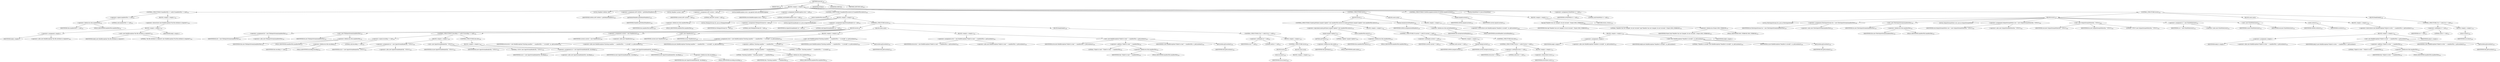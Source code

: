 digraph "execute" {  
"152" [label = <(METHOD,execute)<SUB>180</SUB>> ]
"16" [label = <(PARAM,this)<SUB>180</SUB>> ]
"153" [label = <(BLOCK,&lt;empty&gt;,&lt;empty&gt;)<SUB>180</SUB>> ]
"154" [label = <(CONTROL_STRUCTURE,if (manifestFile == null),if (manifestFile == null))<SUB>181</SUB>> ]
"155" [label = <(&lt;operator&gt;.equals,manifestFile == null)<SUB>181</SUB>> ]
"156" [label = <(&lt;operator&gt;.fieldAccess,this.manifestFile)<SUB>181</SUB>> ]
"157" [label = <(IDENTIFIER,this,manifestFile == null)<SUB>181</SUB>> ]
"158" [label = <(FIELD_IDENTIFIER,manifestFile,manifestFile)<SUB>181</SUB>> ]
"159" [label = <(LITERAL,null,manifestFile == null)<SUB>181</SUB>> ]
"160" [label = <(BLOCK,&lt;empty&gt;,&lt;empty&gt;)<SUB>181</SUB>> ]
"161" [label = <(&lt;operator&gt;.throw,throw new BuildException(&quot;the file attribute is required&quot;);)<SUB>182</SUB>> ]
"162" [label = <(BLOCK,&lt;empty&gt;,&lt;empty&gt;)<SUB>182</SUB>> ]
"163" [label = <(&lt;operator&gt;.assignment,&lt;empty&gt;)> ]
"164" [label = <(IDENTIFIER,$obj2,&lt;empty&gt;)> ]
"165" [label = <(&lt;operator&gt;.alloc,new BuildException(&quot;the file attribute is required&quot;))<SUB>182</SUB>> ]
"166" [label = <(&lt;init&gt;,new BuildException(&quot;the file attribute is required&quot;))<SUB>182</SUB>> ]
"167" [label = <(IDENTIFIER,$obj2,new BuildException(&quot;the file attribute is required&quot;))> ]
"168" [label = <(LITERAL,&quot;the file attribute is required&quot;,new BuildException(&quot;the file attribute is required&quot;))<SUB>182</SUB>> ]
"169" [label = <(IDENTIFIER,$obj2,&lt;empty&gt;)> ]
"170" [label = <(LOCAL,Manifest toWrite: ANY)> ]
"171" [label = <(&lt;operator&gt;.assignment,ANY toWrite = getDefaultManifest())<SUB>185</SUB>> ]
"172" [label = <(IDENTIFIER,toWrite,ANY toWrite = getDefaultManifest())<SUB>185</SUB>> ]
"173" [label = <(getDefaultManifest,getDefaultManifest())<SUB>185</SUB>> ]
"174" [label = <(IDENTIFIER,Manifest,getDefaultManifest())<SUB>185</SUB>> ]
"14" [label = <(LOCAL,Manifest current: ANY)> ]
"175" [label = <(&lt;operator&gt;.assignment,ANY current = null)<SUB>186</SUB>> ]
"176" [label = <(IDENTIFIER,current,ANY current = null)<SUB>186</SUB>> ]
"177" [label = <(LITERAL,null,ANY current = null)<SUB>186</SUB>> ]
"18" [label = <(LOCAL,BuildException error: org.apache.tools.ant.BuildException)> ]
"178" [label = <(&lt;operator&gt;.assignment,BuildException error = null)<SUB>187</SUB>> ]
"179" [label = <(IDENTIFIER,error,BuildException error = null)<SUB>187</SUB>> ]
"180" [label = <(LITERAL,null,BuildException error = null)<SUB>187</SUB>> ]
"181" [label = <(CONTROL_STRUCTURE,if (manifestFile.exists()),if (manifestFile.exists()))<SUB>189</SUB>> ]
"182" [label = <(exists,manifestFile.exists())<SUB>189</SUB>> ]
"183" [label = <(&lt;operator&gt;.fieldAccess,this.manifestFile)<SUB>189</SUB>> ]
"184" [label = <(IDENTIFIER,this,manifestFile.exists())<SUB>189</SUB>> ]
"185" [label = <(FIELD_IDENTIFIER,manifestFile,manifestFile)<SUB>189</SUB>> ]
"186" [label = <(BLOCK,&lt;empty&gt;,&lt;empty&gt;)<SUB>189</SUB>> ]
"9" [label = <(LOCAL,FileInputStream fis: java.io.FileInputStream)> ]
"187" [label = <(&lt;operator&gt;.assignment,FileInputStream fis = null)<SUB>190</SUB>> ]
"188" [label = <(IDENTIFIER,fis,FileInputStream fis = null)<SUB>190</SUB>> ]
"189" [label = <(LITERAL,null,FileInputStream fis = null)<SUB>190</SUB>> ]
"11" [label = <(LOCAL,InputStreamReader isr: java.io.InputStreamReader)> ]
"190" [label = <(&lt;operator&gt;.assignment,InputStreamReader isr = null)<SUB>191</SUB>> ]
"191" [label = <(IDENTIFIER,isr,InputStreamReader isr = null)<SUB>191</SUB>> ]
"192" [label = <(LITERAL,null,InputStreamReader isr = null)<SUB>191</SUB>> ]
"193" [label = <(CONTROL_STRUCTURE,try,try)<SUB>192</SUB>> ]
"194" [label = <(BLOCK,try,try)<SUB>192</SUB>> ]
"195" [label = <(&lt;operator&gt;.assignment,fis = new FileInputStream(manifestFile))<SUB>193</SUB>> ]
"196" [label = <(IDENTIFIER,fis,fis = new FileInputStream(manifestFile))<SUB>193</SUB>> ]
"197" [label = <(&lt;operator&gt;.alloc,new FileInputStream(manifestFile))<SUB>193</SUB>> ]
"198" [label = <(&lt;init&gt;,new FileInputStream(manifestFile))<SUB>193</SUB>> ]
"8" [label = <(IDENTIFIER,fis,new FileInputStream(manifestFile))<SUB>193</SUB>> ]
"199" [label = <(&lt;operator&gt;.fieldAccess,this.manifestFile)<SUB>193</SUB>> ]
"200" [label = <(IDENTIFIER,this,new FileInputStream(manifestFile))<SUB>193</SUB>> ]
"201" [label = <(FIELD_IDENTIFIER,manifestFile,manifestFile)<SUB>193</SUB>> ]
"202" [label = <(CONTROL_STRUCTURE,if (encoding == null),if (encoding == null))<SUB>194</SUB>> ]
"203" [label = <(&lt;operator&gt;.equals,encoding == null)<SUB>194</SUB>> ]
"204" [label = <(&lt;operator&gt;.fieldAccess,this.encoding)<SUB>194</SUB>> ]
"205" [label = <(IDENTIFIER,this,encoding == null)<SUB>194</SUB>> ]
"206" [label = <(FIELD_IDENTIFIER,encoding,encoding)<SUB>194</SUB>> ]
"207" [label = <(LITERAL,null,encoding == null)<SUB>194</SUB>> ]
"208" [label = <(BLOCK,&lt;empty&gt;,&lt;empty&gt;)<SUB>194</SUB>> ]
"209" [label = <(&lt;operator&gt;.assignment,isr = new InputStreamReader(fis, &quot;UTF-8&quot;))<SUB>195</SUB>> ]
"210" [label = <(IDENTIFIER,isr,isr = new InputStreamReader(fis, &quot;UTF-8&quot;))<SUB>195</SUB>> ]
"211" [label = <(&lt;operator&gt;.alloc,new InputStreamReader(fis, &quot;UTF-8&quot;))<SUB>195</SUB>> ]
"212" [label = <(&lt;init&gt;,new InputStreamReader(fis, &quot;UTF-8&quot;))<SUB>195</SUB>> ]
"10" [label = <(IDENTIFIER,isr,new InputStreamReader(fis, &quot;UTF-8&quot;))<SUB>195</SUB>> ]
"213" [label = <(IDENTIFIER,fis,new InputStreamReader(fis, &quot;UTF-8&quot;))<SUB>195</SUB>> ]
"214" [label = <(LITERAL,&quot;UTF-8&quot;,new InputStreamReader(fis, &quot;UTF-8&quot;))<SUB>195</SUB>> ]
"215" [label = <(CONTROL_STRUCTURE,else,else)<SUB>196</SUB>> ]
"216" [label = <(BLOCK,&lt;empty&gt;,&lt;empty&gt;)<SUB>196</SUB>> ]
"217" [label = <(&lt;operator&gt;.assignment,isr = new InputStreamReader(fis, encoding))<SUB>197</SUB>> ]
"218" [label = <(IDENTIFIER,isr,isr = new InputStreamReader(fis, encoding))<SUB>197</SUB>> ]
"219" [label = <(&lt;operator&gt;.alloc,new InputStreamReader(fis, encoding))<SUB>197</SUB>> ]
"220" [label = <(&lt;init&gt;,new InputStreamReader(fis, encoding))<SUB>197</SUB>> ]
"12" [label = <(IDENTIFIER,isr,new InputStreamReader(fis, encoding))<SUB>197</SUB>> ]
"221" [label = <(IDENTIFIER,fis,new InputStreamReader(fis, encoding))<SUB>197</SUB>> ]
"222" [label = <(&lt;operator&gt;.fieldAccess,this.encoding)<SUB>197</SUB>> ]
"223" [label = <(IDENTIFIER,this,new InputStreamReader(fis, encoding))<SUB>197</SUB>> ]
"224" [label = <(FIELD_IDENTIFIER,encoding,encoding)<SUB>197</SUB>> ]
"225" [label = <(&lt;operator&gt;.assignment,current = new Manifest(isr))<SUB>199</SUB>> ]
"226" [label = <(IDENTIFIER,current,current = new Manifest(isr))<SUB>199</SUB>> ]
"227" [label = <(&lt;operator&gt;.alloc,new Manifest(isr))<SUB>199</SUB>> ]
"228" [label = <(&lt;init&gt;,new Manifest(isr))<SUB>199</SUB>> ]
"13" [label = <(IDENTIFIER,current,new Manifest(isr))<SUB>199</SUB>> ]
"229" [label = <(IDENTIFIER,isr,new Manifest(isr))<SUB>199</SUB>> ]
"230" [label = <(BLOCK,catch,catch)> ]
"231" [label = <(BLOCK,&lt;empty&gt;,&lt;empty&gt;)<SUB>200</SUB>> ]
"232" [label = <(&lt;operator&gt;.assignment,error = new BuildException(&quot;Existing manifest &quot; + manifestFile + &quot; is invalid&quot;, m, getLocation()))<SUB>201</SUB>> ]
"233" [label = <(IDENTIFIER,error,error = new BuildException(&quot;Existing manifest &quot; + manifestFile + &quot; is invalid&quot;, m, getLocation()))<SUB>201</SUB>> ]
"234" [label = <(&lt;operator&gt;.alloc,new BuildException(&quot;Existing manifest &quot; + manifestFile + &quot; is invalid&quot;, m, getLocation()))<SUB>201</SUB>> ]
"235" [label = <(&lt;init&gt;,new BuildException(&quot;Existing manifest &quot; + manifestFile + &quot; is invalid&quot;, m, getLocation()))<SUB>201</SUB>> ]
"17" [label = <(IDENTIFIER,error,new BuildException(&quot;Existing manifest &quot; + manifestFile + &quot; is invalid&quot;, m, getLocation()))<SUB>201</SUB>> ]
"236" [label = <(&lt;operator&gt;.addition,&quot;Existing manifest &quot; + manifestFile + &quot; is invalid&quot;)<SUB>201</SUB>> ]
"237" [label = <(&lt;operator&gt;.addition,&quot;Existing manifest &quot; + manifestFile)<SUB>201</SUB>> ]
"238" [label = <(LITERAL,&quot;Existing manifest &quot;,&quot;Existing manifest &quot; + manifestFile)<SUB>201</SUB>> ]
"239" [label = <(&lt;operator&gt;.fieldAccess,this.manifestFile)<SUB>201</SUB>> ]
"240" [label = <(IDENTIFIER,this,&quot;Existing manifest &quot; + manifestFile)<SUB>201</SUB>> ]
"241" [label = <(FIELD_IDENTIFIER,manifestFile,manifestFile)<SUB>201</SUB>> ]
"242" [label = <(LITERAL,&quot; is invalid&quot;,&quot;Existing manifest &quot; + manifestFile + &quot; is invalid&quot;)<SUB>202</SUB>> ]
"243" [label = <(IDENTIFIER,m,new BuildException(&quot;Existing manifest &quot; + manifestFile + &quot; is invalid&quot;, m, getLocation()))<SUB>202</SUB>> ]
"244" [label = <(getLocation,getLocation())<SUB>202</SUB>> ]
"15" [label = <(IDENTIFIER,this,getLocation())<SUB>202</SUB>> ]
"245" [label = <(BLOCK,&lt;empty&gt;,&lt;empty&gt;)<SUB>203</SUB>> ]
"246" [label = <(&lt;operator&gt;.assignment,error = new BuildException(&quot;Failed to read &quot; + manifestFile, e, getLocation()))<SUB>204</SUB>> ]
"247" [label = <(IDENTIFIER,error,error = new BuildException(&quot;Failed to read &quot; + manifestFile, e, getLocation()))<SUB>204</SUB>> ]
"248" [label = <(&lt;operator&gt;.alloc,new BuildException(&quot;Failed to read &quot; + manifestFile, e, getLocation()))<SUB>204</SUB>> ]
"249" [label = <(&lt;init&gt;,new BuildException(&quot;Failed to read &quot; + manifestFile, e, getLocation()))<SUB>204</SUB>> ]
"20" [label = <(IDENTIFIER,error,new BuildException(&quot;Failed to read &quot; + manifestFile, e, getLocation()))<SUB>204</SUB>> ]
"250" [label = <(&lt;operator&gt;.addition,&quot;Failed to read &quot; + manifestFile)<SUB>204</SUB>> ]
"251" [label = <(LITERAL,&quot;Failed to read &quot;,&quot;Failed to read &quot; + manifestFile)<SUB>204</SUB>> ]
"252" [label = <(&lt;operator&gt;.fieldAccess,this.manifestFile)<SUB>204</SUB>> ]
"253" [label = <(IDENTIFIER,this,&quot;Failed to read &quot; + manifestFile)<SUB>204</SUB>> ]
"254" [label = <(FIELD_IDENTIFIER,manifestFile,manifestFile)<SUB>204</SUB>> ]
"255" [label = <(IDENTIFIER,e,new BuildException(&quot;Failed to read &quot; + manifestFile, e, getLocation()))<SUB>205</SUB>> ]
"256" [label = <(getLocation,getLocation())<SUB>205</SUB>> ]
"19" [label = <(IDENTIFIER,this,getLocation())<SUB>205</SUB>> ]
"257" [label = <(BLOCK,finally,finally)<SUB>206</SUB>> ]
"258" [label = <(CONTROL_STRUCTURE,if (isr != null),if (isr != null))<SUB>207</SUB>> ]
"259" [label = <(&lt;operator&gt;.notEquals,isr != null)<SUB>207</SUB>> ]
"260" [label = <(IDENTIFIER,isr,isr != null)<SUB>207</SUB>> ]
"261" [label = <(LITERAL,null,isr != null)<SUB>207</SUB>> ]
"262" [label = <(BLOCK,&lt;empty&gt;,&lt;empty&gt;)<SUB>207</SUB>> ]
"263" [label = <(CONTROL_STRUCTURE,try,try)<SUB>208</SUB>> ]
"264" [label = <(BLOCK,try,try)<SUB>208</SUB>> ]
"265" [label = <(close,isr.close())<SUB>209</SUB>> ]
"266" [label = <(IDENTIFIER,isr,isr.close())<SUB>209</SUB>> ]
"267" [label = <(BLOCK,catch,catch)> ]
"268" [label = <(BLOCK,&lt;empty&gt;,&lt;empty&gt;)<SUB>210</SUB>> ]
"269" [label = <(CONTROL_STRUCTURE,try,try)<SUB>217</SUB>> ]
"270" [label = <(BLOCK,try,try)<SUB>217</SUB>> ]
"271" [label = <(CONTROL_STRUCTURE,if (mode.getValue().equals(&quot;update&quot;) &amp;&amp; manifestFile.exists()),if (mode.getValue().equals(&quot;update&quot;) &amp;&amp; manifestFile.exists()))<SUB>218</SUB>> ]
"272" [label = <(&lt;operator&gt;.logicalAnd,mode.getValue().equals(&quot;update&quot;) &amp;&amp; manifestFile.exists())<SUB>218</SUB>> ]
"273" [label = <(equals,equals(&quot;update&quot;))<SUB>218</SUB>> ]
"274" [label = <(getValue,getValue())<SUB>218</SUB>> ]
"275" [label = <(&lt;operator&gt;.fieldAccess,this.mode)<SUB>218</SUB>> ]
"276" [label = <(IDENTIFIER,this,getValue())<SUB>218</SUB>> ]
"277" [label = <(FIELD_IDENTIFIER,mode,mode)<SUB>218</SUB>> ]
"278" [label = <(LITERAL,&quot;update&quot;,equals(&quot;update&quot;))<SUB>218</SUB>> ]
"279" [label = <(exists,manifestFile.exists())<SUB>218</SUB>> ]
"280" [label = <(&lt;operator&gt;.fieldAccess,this.manifestFile)<SUB>218</SUB>> ]
"281" [label = <(IDENTIFIER,this,manifestFile.exists())<SUB>218</SUB>> ]
"282" [label = <(FIELD_IDENTIFIER,manifestFile,manifestFile)<SUB>218</SUB>> ]
"283" [label = <(BLOCK,&lt;empty&gt;,&lt;empty&gt;)<SUB>218</SUB>> ]
"284" [label = <(CONTROL_STRUCTURE,if (current != null),if (current != null))<SUB>219</SUB>> ]
"285" [label = <(&lt;operator&gt;.notEquals,current != null)<SUB>219</SUB>> ]
"286" [label = <(IDENTIFIER,current,current != null)<SUB>219</SUB>> ]
"287" [label = <(LITERAL,null,current != null)<SUB>219</SUB>> ]
"288" [label = <(BLOCK,&lt;empty&gt;,&lt;empty&gt;)<SUB>219</SUB>> ]
"289" [label = <(merge,merge(current))<SUB>220</SUB>> ]
"290" [label = <(IDENTIFIER,toWrite,merge(current))<SUB>220</SUB>> ]
"291" [label = <(IDENTIFIER,current,merge(current))<SUB>220</SUB>> ]
"292" [label = <(CONTROL_STRUCTURE,else,else)<SUB>221</SUB>> ]
"293" [label = <(CONTROL_STRUCTURE,if (error != null),if (error != null))<SUB>221</SUB>> ]
"294" [label = <(&lt;operator&gt;.notEquals,error != null)<SUB>221</SUB>> ]
"295" [label = <(IDENTIFIER,error,error != null)<SUB>221</SUB>> ]
"296" [label = <(LITERAL,null,error != null)<SUB>221</SUB>> ]
"297" [label = <(BLOCK,&lt;empty&gt;,&lt;empty&gt;)<SUB>221</SUB>> ]
"298" [label = <(&lt;operator&gt;.throw,throw error;)<SUB>222</SUB>> ]
"299" [label = <(IDENTIFIER,error,throw error;)<SUB>222</SUB>> ]
"300" [label = <(merge,merge(nestedManifest))<SUB>226</SUB>> ]
"301" [label = <(IDENTIFIER,toWrite,merge(nestedManifest))<SUB>226</SUB>> ]
"302" [label = <(&lt;operator&gt;.fieldAccess,this.nestedManifest)<SUB>226</SUB>> ]
"303" [label = <(IDENTIFIER,this,merge(nestedManifest))<SUB>226</SUB>> ]
"304" [label = <(FIELD_IDENTIFIER,nestedManifest,nestedManifest)<SUB>226</SUB>> ]
"305" [label = <(BLOCK,catch,catch)> ]
"306" [label = <(BLOCK,&lt;empty&gt;,&lt;empty&gt;)<SUB>227</SUB>> ]
"307" [label = <(&lt;operator&gt;.throw,throw new BuildException(&quot;Manifest is invalid&quot;, m, getLocation());)<SUB>228</SUB>> ]
"308" [label = <(BLOCK,&lt;empty&gt;,&lt;empty&gt;)<SUB>228</SUB>> ]
"309" [label = <(&lt;operator&gt;.assignment,&lt;empty&gt;)> ]
"310" [label = <(IDENTIFIER,$obj9,&lt;empty&gt;)> ]
"311" [label = <(&lt;operator&gt;.alloc,new BuildException(&quot;Manifest is invalid&quot;, m, getLocation()))<SUB>228</SUB>> ]
"312" [label = <(&lt;init&gt;,new BuildException(&quot;Manifest is invalid&quot;, m, getLocation()))<SUB>228</SUB>> ]
"313" [label = <(IDENTIFIER,$obj9,new BuildException(&quot;Manifest is invalid&quot;, m, getLocation()))> ]
"314" [label = <(LITERAL,&quot;Manifest is invalid&quot;,new BuildException(&quot;Manifest is invalid&quot;, m, getLocation()))<SUB>228</SUB>> ]
"315" [label = <(IDENTIFIER,m,new BuildException(&quot;Manifest is invalid&quot;, m, getLocation()))<SUB>228</SUB>> ]
"316" [label = <(getLocation,getLocation())<SUB>228</SUB>> ]
"21" [label = <(IDENTIFIER,this,getLocation())<SUB>228</SUB>> ]
"317" [label = <(IDENTIFIER,$obj9,&lt;empty&gt;)> ]
"318" [label = <(CONTROL_STRUCTURE,if (toWrite.equals(current)),if (toWrite.equals(current)))<SUB>231</SUB>> ]
"319" [label = <(equals,equals(current))<SUB>231</SUB>> ]
"320" [label = <(IDENTIFIER,toWrite,equals(current))<SUB>231</SUB>> ]
"321" [label = <(IDENTIFIER,current,equals(current))<SUB>231</SUB>> ]
"322" [label = <(BLOCK,&lt;empty&gt;,&lt;empty&gt;)<SUB>231</SUB>> ]
"323" [label = <(log,log(&quot;Manifest has not changed, do not recreate&quot;, Project.MSG_VERBOSE))<SUB>232</SUB>> ]
"22" [label = <(IDENTIFIER,this,log(&quot;Manifest has not changed, do not recreate&quot;, Project.MSG_VERBOSE))<SUB>232</SUB>> ]
"324" [label = <(LITERAL,&quot;Manifest has not changed, do not recreate&quot;,log(&quot;Manifest has not changed, do not recreate&quot;, Project.MSG_VERBOSE))<SUB>232</SUB>> ]
"325" [label = <(&lt;operator&gt;.fieldAccess,Project.MSG_VERBOSE)<SUB>233</SUB>> ]
"326" [label = <(IDENTIFIER,Project,log(&quot;Manifest has not changed, do not recreate&quot;, Project.MSG_VERBOSE))<SUB>233</SUB>> ]
"327" [label = <(FIELD_IDENTIFIER,MSG_VERBOSE,MSG_VERBOSE)<SUB>233</SUB>> ]
"328" [label = <(RETURN,return;,return;)<SUB>234</SUB>> ]
"28" [label = <(LOCAL,PrintWriter w: java.io.PrintWriter)> ]
"329" [label = <(&lt;operator&gt;.assignment,PrintWriter w = null)<SUB>237</SUB>> ]
"330" [label = <(IDENTIFIER,w,PrintWriter w = null)<SUB>237</SUB>> ]
"331" [label = <(LITERAL,null,PrintWriter w = null)<SUB>237</SUB>> ]
"332" [label = <(CONTROL_STRUCTURE,try,try)<SUB>238</SUB>> ]
"333" [label = <(BLOCK,try,try)<SUB>238</SUB>> ]
"24" [label = <(LOCAL,FileOutputStream fos: java.io.FileOutputStream)> ]
"334" [label = <(&lt;operator&gt;.assignment,FileOutputStream fos = new FileOutputStream(manifestFile))<SUB>239</SUB>> ]
"335" [label = <(IDENTIFIER,fos,FileOutputStream fos = new FileOutputStream(manifestFile))<SUB>239</SUB>> ]
"336" [label = <(&lt;operator&gt;.alloc,new FileOutputStream(manifestFile))<SUB>239</SUB>> ]
"337" [label = <(&lt;init&gt;,new FileOutputStream(manifestFile))<SUB>239</SUB>> ]
"23" [label = <(IDENTIFIER,fos,new FileOutputStream(manifestFile))<SUB>239</SUB>> ]
"338" [label = <(&lt;operator&gt;.fieldAccess,this.manifestFile)<SUB>239</SUB>> ]
"339" [label = <(IDENTIFIER,this,new FileOutputStream(manifestFile))<SUB>239</SUB>> ]
"340" [label = <(FIELD_IDENTIFIER,manifestFile,manifestFile)<SUB>239</SUB>> ]
"26" [label = <(LOCAL,OutputStreamWriter osw: java.io.OutputStreamWriter)> ]
"341" [label = <(&lt;operator&gt;.assignment,OutputStreamWriter osw = new OutputStreamWriter(fos, &quot;UTF-8&quot;))<SUB>240</SUB>> ]
"342" [label = <(IDENTIFIER,osw,OutputStreamWriter osw = new OutputStreamWriter(fos, &quot;UTF-8&quot;))<SUB>240</SUB>> ]
"343" [label = <(&lt;operator&gt;.alloc,new OutputStreamWriter(fos, &quot;UTF-8&quot;))<SUB>240</SUB>> ]
"344" [label = <(&lt;init&gt;,new OutputStreamWriter(fos, &quot;UTF-8&quot;))<SUB>240</SUB>> ]
"25" [label = <(IDENTIFIER,osw,new OutputStreamWriter(fos, &quot;UTF-8&quot;))<SUB>240</SUB>> ]
"345" [label = <(IDENTIFIER,fos,new OutputStreamWriter(fos, &quot;UTF-8&quot;))<SUB>240</SUB>> ]
"346" [label = <(LITERAL,&quot;UTF-8&quot;,new OutputStreamWriter(fos, &quot;UTF-8&quot;))<SUB>240</SUB>> ]
"347" [label = <(&lt;operator&gt;.assignment,w = new PrintWriter(osw))<SUB>241</SUB>> ]
"348" [label = <(IDENTIFIER,w,w = new PrintWriter(osw))<SUB>241</SUB>> ]
"349" [label = <(&lt;operator&gt;.alloc,new PrintWriter(osw))<SUB>241</SUB>> ]
"350" [label = <(&lt;init&gt;,new PrintWriter(osw))<SUB>241</SUB>> ]
"27" [label = <(IDENTIFIER,w,new PrintWriter(osw))<SUB>241</SUB>> ]
"351" [label = <(IDENTIFIER,osw,new PrintWriter(osw))<SUB>241</SUB>> ]
"352" [label = <(write,write(w))<SUB>242</SUB>> ]
"353" [label = <(IDENTIFIER,toWrite,write(w))<SUB>242</SUB>> ]
"354" [label = <(IDENTIFIER,w,write(w))<SUB>242</SUB>> ]
"355" [label = <(BLOCK,catch,catch)> ]
"356" [label = <(BLOCK,&lt;empty&gt;,&lt;empty&gt;)<SUB>243</SUB>> ]
"357" [label = <(&lt;operator&gt;.throw,throw new BuildException(&quot;Failed to write &quot; + manifestFile, e, getLocation());)<SUB>244</SUB>> ]
"358" [label = <(BLOCK,&lt;empty&gt;,&lt;empty&gt;)<SUB>244</SUB>> ]
"359" [label = <(&lt;operator&gt;.assignment,&lt;empty&gt;)> ]
"360" [label = <(IDENTIFIER,$obj13,&lt;empty&gt;)> ]
"361" [label = <(&lt;operator&gt;.alloc,new BuildException(&quot;Failed to write &quot; + manifestFile, e, getLocation()))<SUB>244</SUB>> ]
"362" [label = <(&lt;init&gt;,new BuildException(&quot;Failed to write &quot; + manifestFile, e, getLocation()))<SUB>244</SUB>> ]
"363" [label = <(IDENTIFIER,$obj13,new BuildException(&quot;Failed to write &quot; + manifestFile, e, getLocation()))> ]
"364" [label = <(&lt;operator&gt;.addition,&quot;Failed to write &quot; + manifestFile)<SUB>244</SUB>> ]
"365" [label = <(LITERAL,&quot;Failed to write &quot;,&quot;Failed to write &quot; + manifestFile)<SUB>244</SUB>> ]
"366" [label = <(&lt;operator&gt;.fieldAccess,this.manifestFile)<SUB>244</SUB>> ]
"367" [label = <(IDENTIFIER,this,&quot;Failed to write &quot; + manifestFile)<SUB>244</SUB>> ]
"368" [label = <(FIELD_IDENTIFIER,manifestFile,manifestFile)<SUB>244</SUB>> ]
"369" [label = <(IDENTIFIER,e,new BuildException(&quot;Failed to write &quot; + manifestFile, e, getLocation()))<SUB>245</SUB>> ]
"370" [label = <(getLocation,getLocation())<SUB>245</SUB>> ]
"29" [label = <(IDENTIFIER,this,getLocation())<SUB>245</SUB>> ]
"371" [label = <(IDENTIFIER,$obj13,&lt;empty&gt;)> ]
"372" [label = <(BLOCK,finally,finally)<SUB>246</SUB>> ]
"373" [label = <(CONTROL_STRUCTURE,if (w != null),if (w != null))<SUB>247</SUB>> ]
"374" [label = <(&lt;operator&gt;.notEquals,w != null)<SUB>247</SUB>> ]
"375" [label = <(IDENTIFIER,w,w != null)<SUB>247</SUB>> ]
"376" [label = <(LITERAL,null,w != null)<SUB>247</SUB>> ]
"377" [label = <(BLOCK,&lt;empty&gt;,&lt;empty&gt;)<SUB>247</SUB>> ]
"378" [label = <(close,w.close())<SUB>248</SUB>> ]
"379" [label = <(IDENTIFIER,w,w.close())<SUB>248</SUB>> ]
"380" [label = <(MODIFIER,PUBLIC)> ]
"381" [label = <(MODIFIER,VIRTUAL)> ]
"382" [label = <(METHOD_RETURN,void)<SUB>180</SUB>> ]
  "152" -> "16" 
  "152" -> "153" 
  "152" -> "380" 
  "152" -> "381" 
  "152" -> "382" 
  "153" -> "154" 
  "153" -> "170" 
  "153" -> "171" 
  "153" -> "14" 
  "153" -> "175" 
  "153" -> "18" 
  "153" -> "178" 
  "153" -> "181" 
  "153" -> "269" 
  "153" -> "318" 
  "153" -> "28" 
  "153" -> "329" 
  "153" -> "332" 
  "154" -> "155" 
  "154" -> "160" 
  "155" -> "156" 
  "155" -> "159" 
  "156" -> "157" 
  "156" -> "158" 
  "160" -> "161" 
  "161" -> "162" 
  "162" -> "163" 
  "162" -> "166" 
  "162" -> "169" 
  "163" -> "164" 
  "163" -> "165" 
  "166" -> "167" 
  "166" -> "168" 
  "171" -> "172" 
  "171" -> "173" 
  "173" -> "174" 
  "175" -> "176" 
  "175" -> "177" 
  "178" -> "179" 
  "178" -> "180" 
  "181" -> "182" 
  "181" -> "186" 
  "182" -> "183" 
  "183" -> "184" 
  "183" -> "185" 
  "186" -> "9" 
  "186" -> "187" 
  "186" -> "11" 
  "186" -> "190" 
  "186" -> "193" 
  "187" -> "188" 
  "187" -> "189" 
  "190" -> "191" 
  "190" -> "192" 
  "193" -> "194" 
  "193" -> "230" 
  "193" -> "257" 
  "194" -> "195" 
  "194" -> "198" 
  "194" -> "202" 
  "194" -> "225" 
  "194" -> "228" 
  "195" -> "196" 
  "195" -> "197" 
  "198" -> "8" 
  "198" -> "199" 
  "199" -> "200" 
  "199" -> "201" 
  "202" -> "203" 
  "202" -> "208" 
  "202" -> "215" 
  "203" -> "204" 
  "203" -> "207" 
  "204" -> "205" 
  "204" -> "206" 
  "208" -> "209" 
  "208" -> "212" 
  "209" -> "210" 
  "209" -> "211" 
  "212" -> "10" 
  "212" -> "213" 
  "212" -> "214" 
  "215" -> "216" 
  "216" -> "217" 
  "216" -> "220" 
  "217" -> "218" 
  "217" -> "219" 
  "220" -> "12" 
  "220" -> "221" 
  "220" -> "222" 
  "222" -> "223" 
  "222" -> "224" 
  "225" -> "226" 
  "225" -> "227" 
  "228" -> "13" 
  "228" -> "229" 
  "230" -> "231" 
  "230" -> "245" 
  "231" -> "232" 
  "231" -> "235" 
  "232" -> "233" 
  "232" -> "234" 
  "235" -> "17" 
  "235" -> "236" 
  "235" -> "243" 
  "235" -> "244" 
  "236" -> "237" 
  "236" -> "242" 
  "237" -> "238" 
  "237" -> "239" 
  "239" -> "240" 
  "239" -> "241" 
  "244" -> "15" 
  "245" -> "246" 
  "245" -> "249" 
  "246" -> "247" 
  "246" -> "248" 
  "249" -> "20" 
  "249" -> "250" 
  "249" -> "255" 
  "249" -> "256" 
  "250" -> "251" 
  "250" -> "252" 
  "252" -> "253" 
  "252" -> "254" 
  "256" -> "19" 
  "257" -> "258" 
  "258" -> "259" 
  "258" -> "262" 
  "259" -> "260" 
  "259" -> "261" 
  "262" -> "263" 
  "263" -> "264" 
  "263" -> "267" 
  "264" -> "265" 
  "265" -> "266" 
  "267" -> "268" 
  "269" -> "270" 
  "269" -> "305" 
  "270" -> "271" 
  "270" -> "300" 
  "271" -> "272" 
  "271" -> "283" 
  "272" -> "273" 
  "272" -> "279" 
  "273" -> "274" 
  "273" -> "278" 
  "274" -> "275" 
  "275" -> "276" 
  "275" -> "277" 
  "279" -> "280" 
  "280" -> "281" 
  "280" -> "282" 
  "283" -> "284" 
  "284" -> "285" 
  "284" -> "288" 
  "284" -> "292" 
  "285" -> "286" 
  "285" -> "287" 
  "288" -> "289" 
  "289" -> "290" 
  "289" -> "291" 
  "292" -> "293" 
  "293" -> "294" 
  "293" -> "297" 
  "294" -> "295" 
  "294" -> "296" 
  "297" -> "298" 
  "298" -> "299" 
  "300" -> "301" 
  "300" -> "302" 
  "302" -> "303" 
  "302" -> "304" 
  "305" -> "306" 
  "306" -> "307" 
  "307" -> "308" 
  "308" -> "309" 
  "308" -> "312" 
  "308" -> "317" 
  "309" -> "310" 
  "309" -> "311" 
  "312" -> "313" 
  "312" -> "314" 
  "312" -> "315" 
  "312" -> "316" 
  "316" -> "21" 
  "318" -> "319" 
  "318" -> "322" 
  "319" -> "320" 
  "319" -> "321" 
  "322" -> "323" 
  "322" -> "328" 
  "323" -> "22" 
  "323" -> "324" 
  "323" -> "325" 
  "325" -> "326" 
  "325" -> "327" 
  "329" -> "330" 
  "329" -> "331" 
  "332" -> "333" 
  "332" -> "355" 
  "332" -> "372" 
  "333" -> "24" 
  "333" -> "334" 
  "333" -> "337" 
  "333" -> "26" 
  "333" -> "341" 
  "333" -> "344" 
  "333" -> "347" 
  "333" -> "350" 
  "333" -> "352" 
  "334" -> "335" 
  "334" -> "336" 
  "337" -> "23" 
  "337" -> "338" 
  "338" -> "339" 
  "338" -> "340" 
  "341" -> "342" 
  "341" -> "343" 
  "344" -> "25" 
  "344" -> "345" 
  "344" -> "346" 
  "347" -> "348" 
  "347" -> "349" 
  "350" -> "27" 
  "350" -> "351" 
  "352" -> "353" 
  "352" -> "354" 
  "355" -> "356" 
  "356" -> "357" 
  "357" -> "358" 
  "358" -> "359" 
  "358" -> "362" 
  "358" -> "371" 
  "359" -> "360" 
  "359" -> "361" 
  "362" -> "363" 
  "362" -> "364" 
  "362" -> "369" 
  "362" -> "370" 
  "364" -> "365" 
  "364" -> "366" 
  "366" -> "367" 
  "366" -> "368" 
  "370" -> "29" 
  "372" -> "373" 
  "373" -> "374" 
  "373" -> "377" 
  "374" -> "375" 
  "374" -> "376" 
  "377" -> "378" 
  "378" -> "379" 
}
